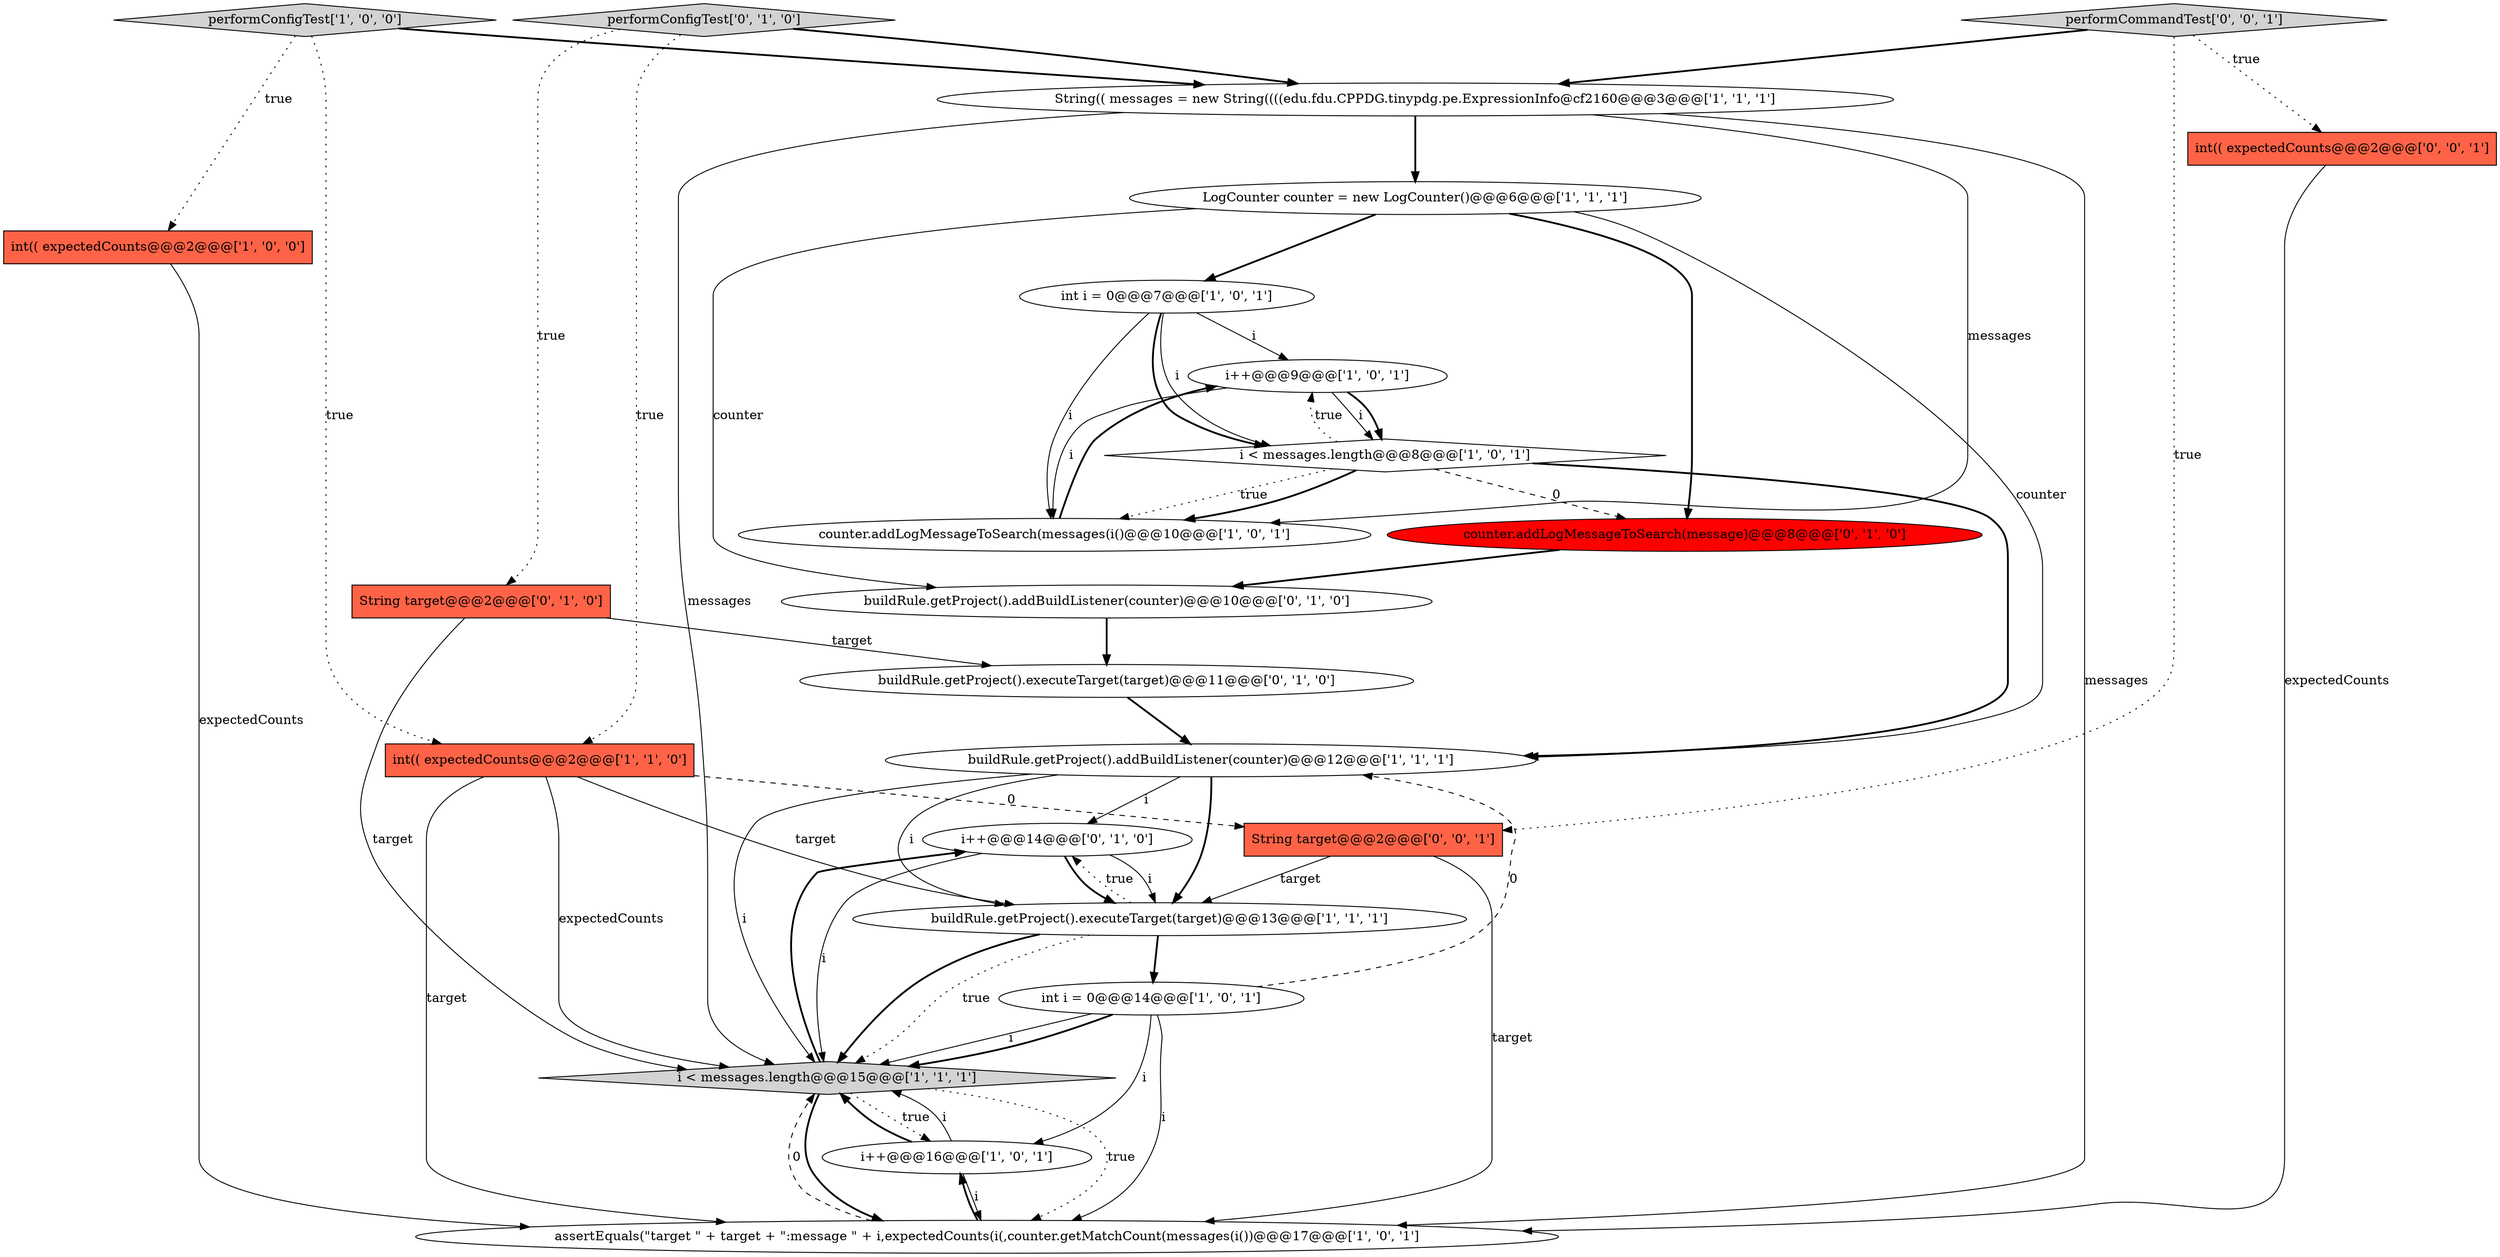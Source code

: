 digraph {
11 [style = filled, label = "i++@@@9@@@['1', '0', '1']", fillcolor = white, shape = ellipse image = "AAA0AAABBB1BBB"];
1 [style = filled, label = "LogCounter counter = new LogCounter()@@@6@@@['1', '1', '1']", fillcolor = white, shape = ellipse image = "AAA0AAABBB1BBB"];
6 [style = filled, label = "performConfigTest['1', '0', '0']", fillcolor = lightgray, shape = diamond image = "AAA0AAABBB1BBB"];
12 [style = filled, label = "int(( expectedCounts@@@2@@@['1', '1', '0']", fillcolor = tomato, shape = box image = "AAA0AAABBB1BBB"];
2 [style = filled, label = "buildRule.getProject().addBuildListener(counter)@@@12@@@['1', '1', '1']", fillcolor = white, shape = ellipse image = "AAA0AAABBB1BBB"];
0 [style = filled, label = "int(( expectedCounts@@@2@@@['1', '0', '0']", fillcolor = tomato, shape = box image = "AAA0AAABBB1BBB"];
13 [style = filled, label = "int i = 0@@@7@@@['1', '0', '1']", fillcolor = white, shape = ellipse image = "AAA0AAABBB1BBB"];
14 [style = filled, label = "i++@@@16@@@['1', '0', '1']", fillcolor = white, shape = ellipse image = "AAA0AAABBB1BBB"];
5 [style = filled, label = "int i = 0@@@14@@@['1', '0', '1']", fillcolor = white, shape = ellipse image = "AAA0AAABBB1BBB"];
15 [style = filled, label = "String target@@@2@@@['0', '1', '0']", fillcolor = tomato, shape = box image = "AAA0AAABBB2BBB"];
21 [style = filled, label = "performCommandTest['0', '0', '1']", fillcolor = lightgray, shape = diamond image = "AAA0AAABBB3BBB"];
10 [style = filled, label = "assertEquals(\"target \" + target + \":message \" + i,expectedCounts(i(,counter.getMatchCount(messages(i())@@@17@@@['1', '0', '1']", fillcolor = white, shape = ellipse image = "AAA0AAABBB1BBB"];
8 [style = filled, label = "i < messages.length@@@8@@@['1', '0', '1']", fillcolor = white, shape = diamond image = "AAA0AAABBB1BBB"];
19 [style = filled, label = "i++@@@14@@@['0', '1', '0']", fillcolor = white, shape = ellipse image = "AAA0AAABBB2BBB"];
3 [style = filled, label = "buildRule.getProject().executeTarget(target)@@@13@@@['1', '1', '1']", fillcolor = white, shape = ellipse image = "AAA0AAABBB1BBB"];
18 [style = filled, label = "buildRule.getProject().addBuildListener(counter)@@@10@@@['0', '1', '0']", fillcolor = white, shape = ellipse image = "AAA0AAABBB2BBB"];
20 [style = filled, label = "performConfigTest['0', '1', '0']", fillcolor = lightgray, shape = diamond image = "AAA0AAABBB2BBB"];
4 [style = filled, label = "i < messages.length@@@15@@@['1', '1', '1']", fillcolor = lightgray, shape = diamond image = "AAA0AAABBB1BBB"];
16 [style = filled, label = "buildRule.getProject().executeTarget(target)@@@11@@@['0', '1', '0']", fillcolor = white, shape = ellipse image = "AAA0AAABBB2BBB"];
17 [style = filled, label = "counter.addLogMessageToSearch(message)@@@8@@@['0', '1', '0']", fillcolor = red, shape = ellipse image = "AAA1AAABBB2BBB"];
7 [style = filled, label = "counter.addLogMessageToSearch(messages(i()@@@10@@@['1', '0', '1']", fillcolor = white, shape = ellipse image = "AAA0AAABBB1BBB"];
22 [style = filled, label = "int(( expectedCounts@@@2@@@['0', '0', '1']", fillcolor = tomato, shape = box image = "AAA0AAABBB3BBB"];
23 [style = filled, label = "String target@@@2@@@['0', '0', '1']", fillcolor = tomato, shape = box image = "AAA0AAABBB3BBB"];
9 [style = filled, label = "String(( messages = new String((((edu.fdu.CPPDG.tinypdg.pe.ExpressionInfo@cf2160@@@3@@@['1', '1', '1']", fillcolor = white, shape = ellipse image = "AAA0AAABBB1BBB"];
4->10 [style = bold, label=""];
7->11 [style = bold, label=""];
0->10 [style = solid, label="expectedCounts"];
12->23 [style = dashed, label="0"];
15->4 [style = solid, label="target"];
10->4 [style = dashed, label="0"];
12->4 [style = solid, label="expectedCounts"];
10->14 [style = bold, label=""];
2->19 [style = solid, label="i"];
20->9 [style = bold, label=""];
4->10 [style = dotted, label="true"];
5->4 [style = solid, label="i"];
2->3 [style = bold, label=""];
19->3 [style = solid, label="i"];
4->19 [style = bold, label=""];
13->7 [style = solid, label="i"];
3->4 [style = dotted, label="true"];
5->14 [style = solid, label="i"];
8->7 [style = dotted, label="true"];
14->10 [style = solid, label="i"];
11->7 [style = solid, label="i"];
21->22 [style = dotted, label="true"];
15->16 [style = solid, label="target"];
5->2 [style = dashed, label="0"];
16->2 [style = bold, label=""];
4->14 [style = dotted, label="true"];
3->4 [style = bold, label=""];
1->13 [style = bold, label=""];
2->3 [style = solid, label="i"];
8->7 [style = bold, label=""];
1->17 [style = bold, label=""];
3->5 [style = bold, label=""];
21->9 [style = bold, label=""];
13->11 [style = solid, label="i"];
3->19 [style = dotted, label="true"];
9->4 [style = solid, label="messages"];
22->10 [style = solid, label="expectedCounts"];
23->3 [style = solid, label="target"];
23->10 [style = solid, label="target"];
8->2 [style = bold, label=""];
13->8 [style = solid, label="i"];
11->8 [style = solid, label="i"];
21->23 [style = dotted, label="true"];
5->4 [style = bold, label=""];
12->3 [style = solid, label="target"];
1->2 [style = solid, label="counter"];
2->4 [style = solid, label="i"];
19->4 [style = solid, label="i"];
8->11 [style = dotted, label="true"];
8->17 [style = dashed, label="0"];
11->8 [style = bold, label=""];
20->12 [style = dotted, label="true"];
6->12 [style = dotted, label="true"];
6->0 [style = dotted, label="true"];
14->4 [style = solid, label="i"];
9->10 [style = solid, label="messages"];
9->1 [style = bold, label=""];
13->8 [style = bold, label=""];
9->7 [style = solid, label="messages"];
1->18 [style = solid, label="counter"];
5->10 [style = solid, label="i"];
6->9 [style = bold, label=""];
19->3 [style = bold, label=""];
17->18 [style = bold, label=""];
20->15 [style = dotted, label="true"];
14->4 [style = bold, label=""];
12->10 [style = solid, label="target"];
18->16 [style = bold, label=""];
}
